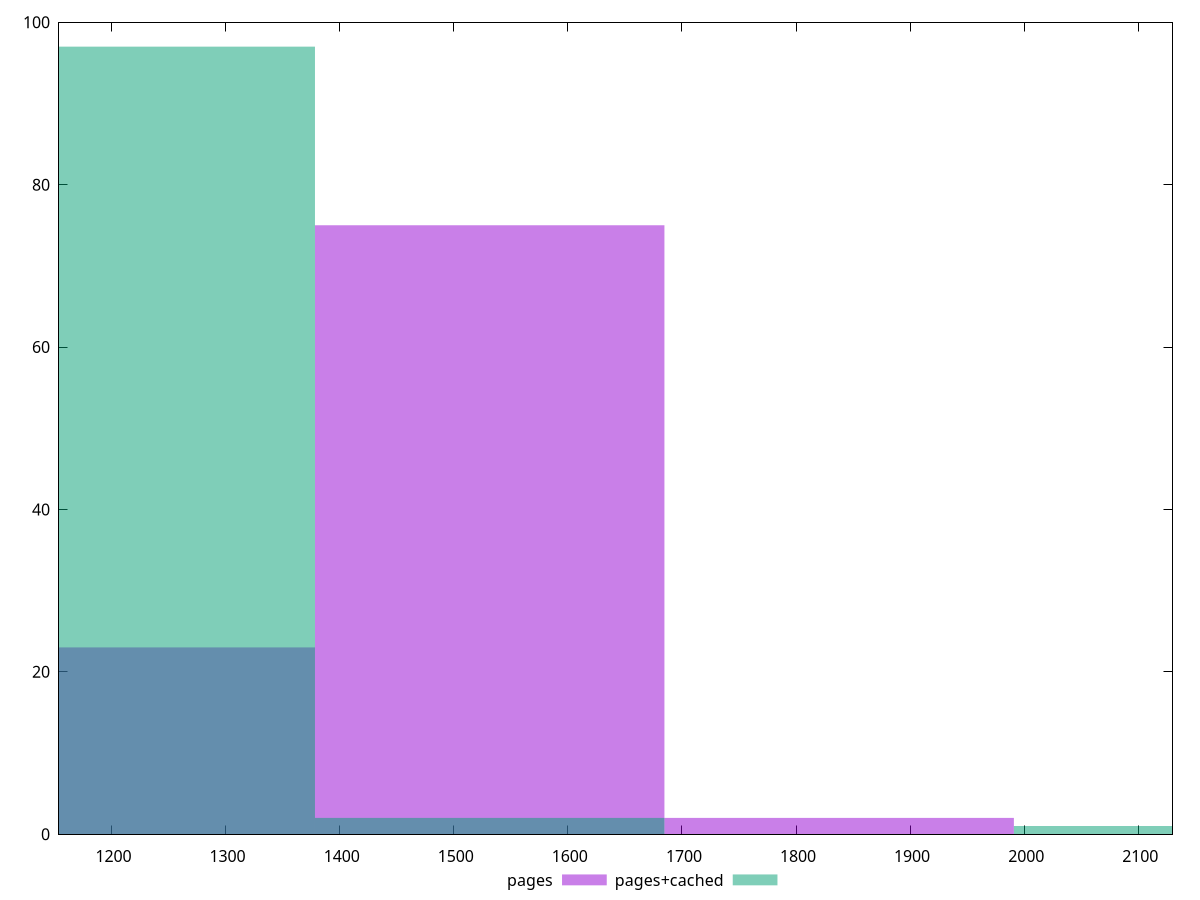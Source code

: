 reset

$pages <<EOF
1837.8171568598896 2
1531.5142973832415 75
1225.2114379065931 23
EOF

$pagesCached <<EOF
2144.120016336538 1
1531.5142973832415 2
1225.2114379065931 97
EOF

set key outside below
set boxwidth 306.3028594766483
set xrange [1154:2130]
set yrange [0:100]
set trange [0:100]
set style fill transparent solid 0.5 noborder
set terminal svg size 640, 500 enhanced background rgb 'white'
set output "report_00017_2021-02-10T15-08-03.406Z/render-blocking-resources/comparison/histogram/0_vs_1.svg"

plot $pages title "pages" with boxes, \
     $pagesCached title "pages+cached" with boxes

reset
